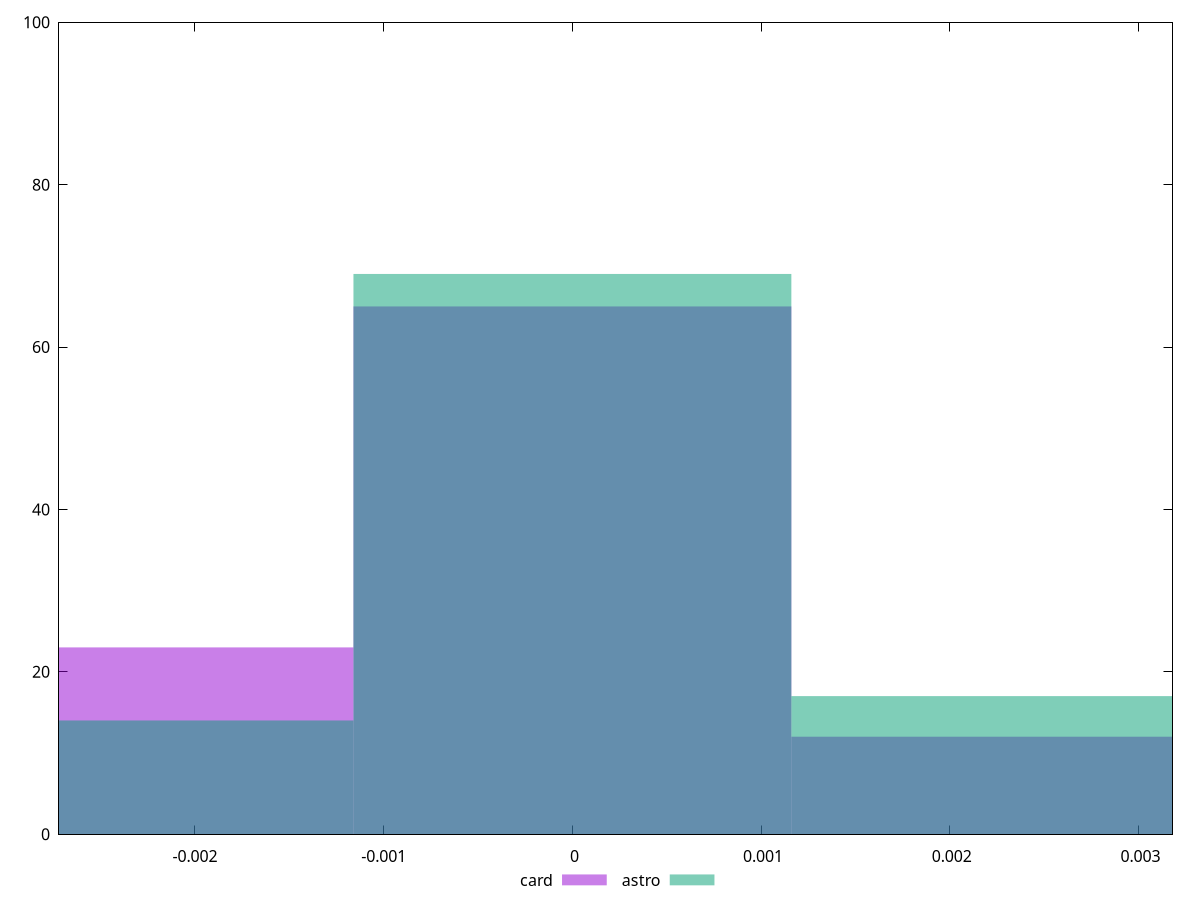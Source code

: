 reset

$card <<EOF
0 65
-0.0023205164701387217 23
0.0023205164701387217 12
EOF

$astro <<EOF
0 69
0.0023205164701387217 17
-0.0023205164701387217 14
EOF

set key outside below
set boxwidth 0.0023205164701387217
set xrange [-0.002720610396409697:0.0031799764354474187]
set yrange [0:100]
set trange [0:100]
set style fill transparent solid 0.5 noborder
set terminal svg size 640, 500 enhanced background rgb 'white'
set output "reports/report_00028_2021-02-24T12-49-42.674Z/meta/pScore-difference/comparison/histogram/2_vs_3.svg"

plot $card title "card" with boxes, \
     $astro title "astro" with boxes

reset
